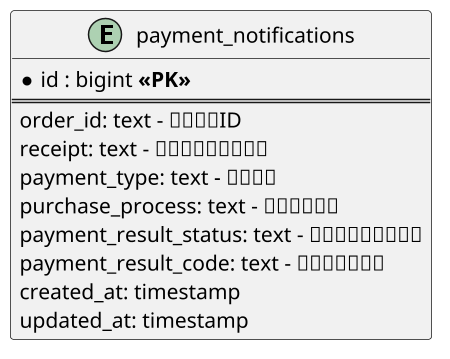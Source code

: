 @startuml twallet-mini-app-ev-charge-server

skinparam DefaultFontName "Noto Sans"
skinparam Dpi 144

entity "payment_notifications" {
*id : bigint **<<PK>>**
==
order_id: text - オーダーID
receipt: text - 決済レシートデータ
payment_type: text - 決済種別
purchase_process: text - 購入処理区分
payment_result_status: text - 決済処理ステータス
payment_result_code: text - 決済処理コード
created_at: timestamp
updated_at: timestamp
}

@enduml